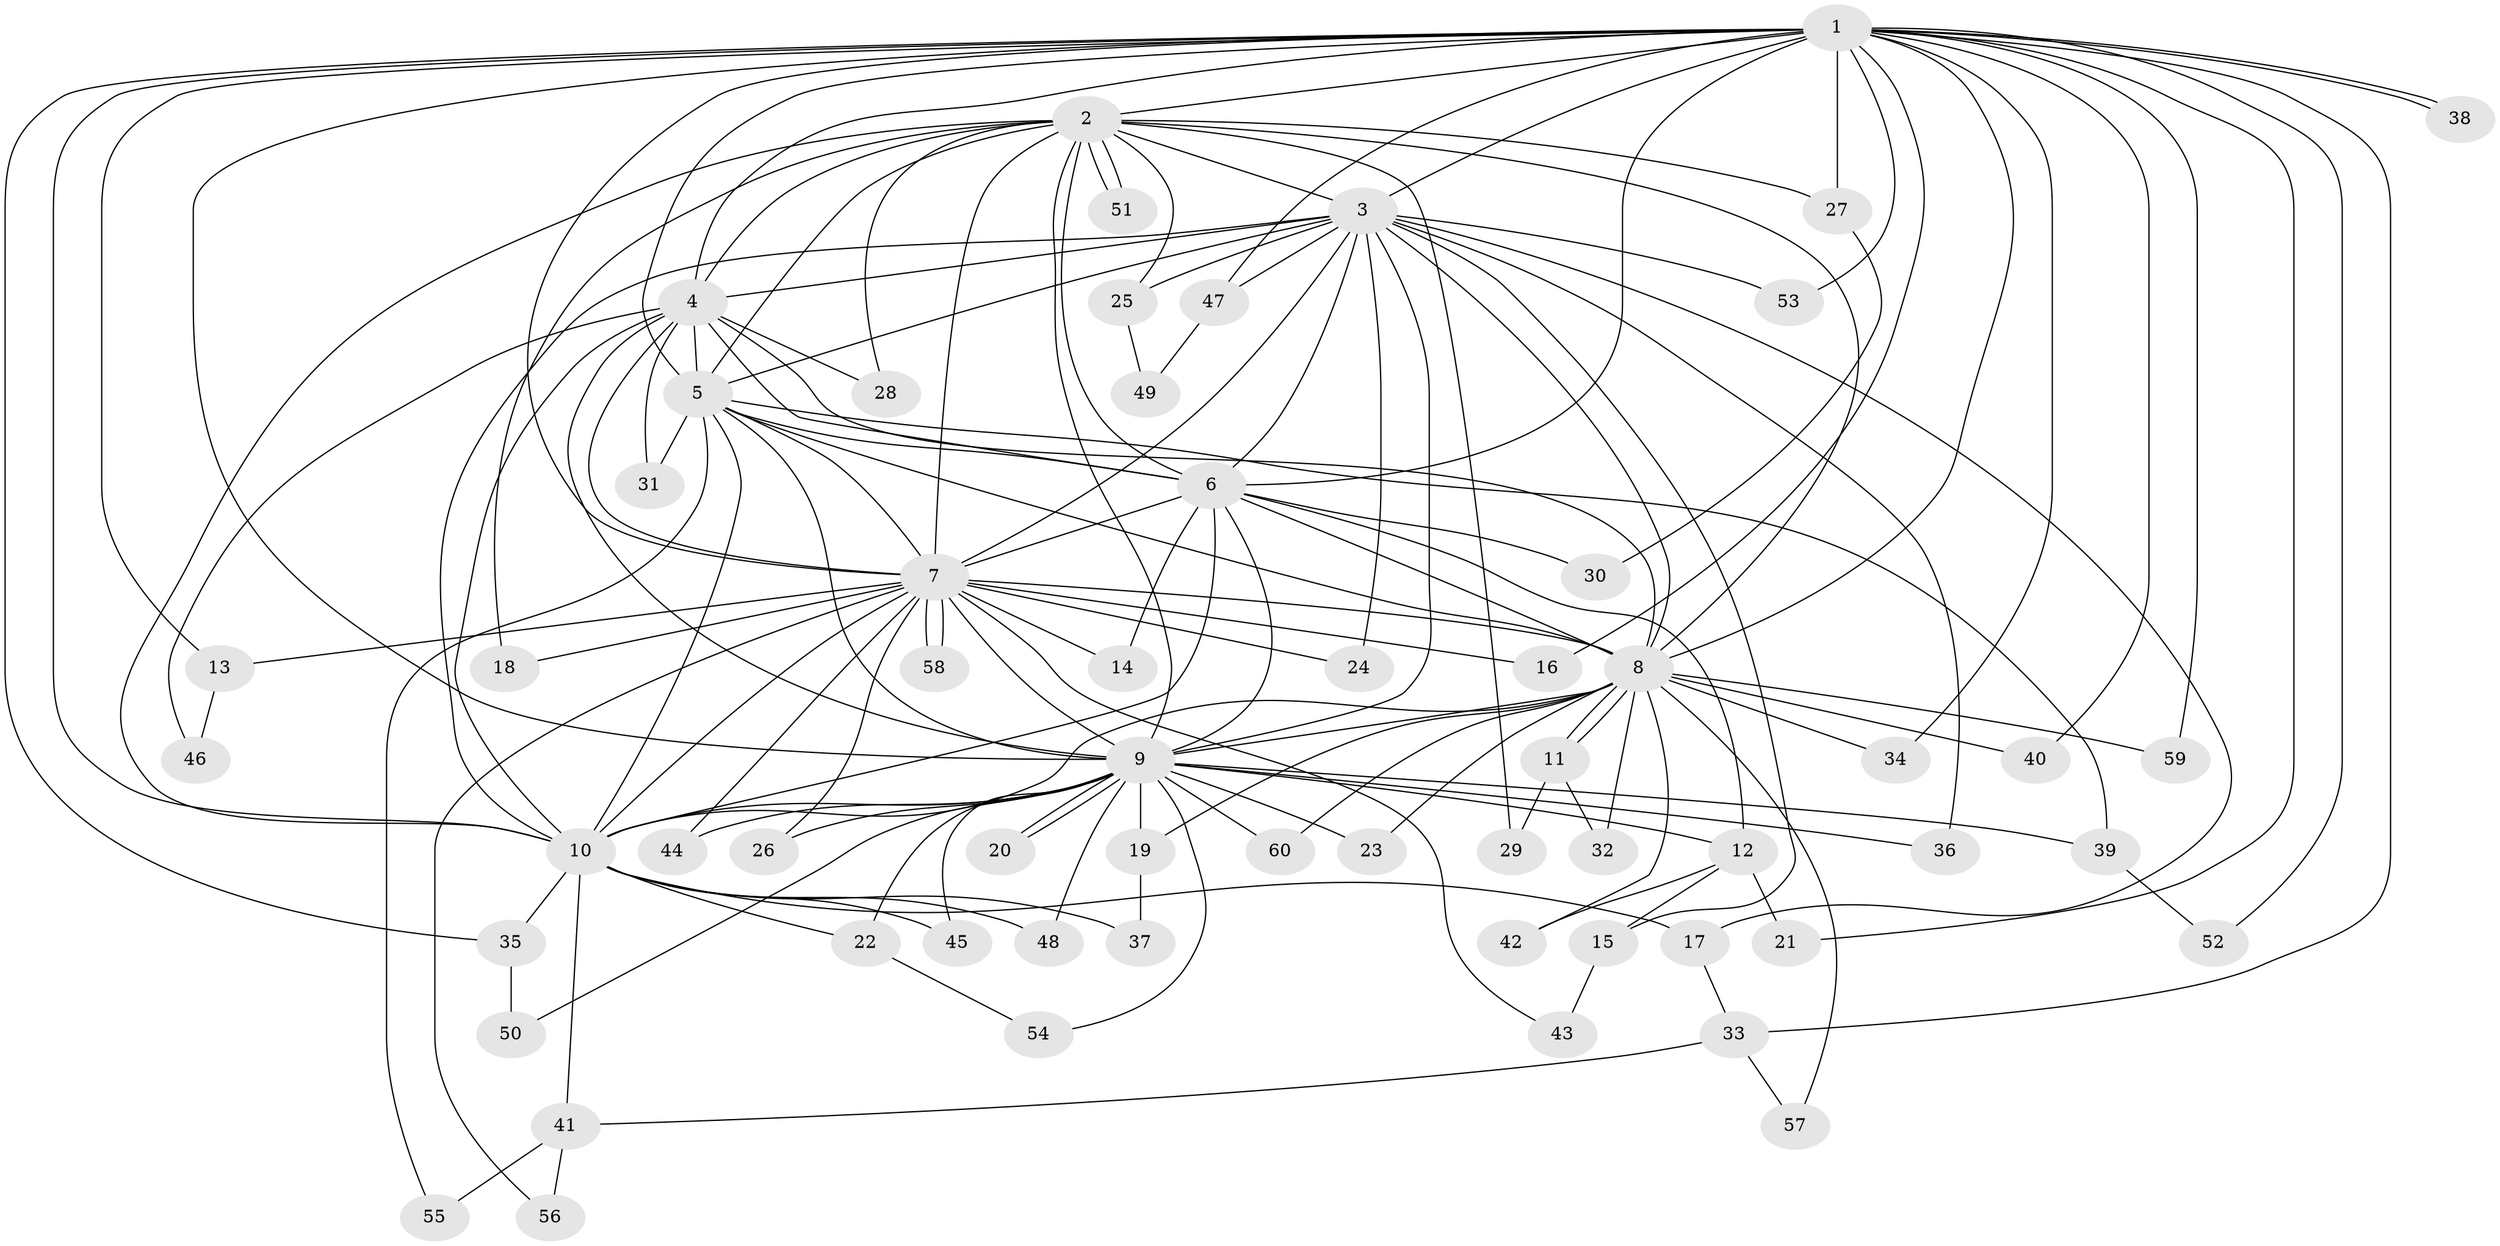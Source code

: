 // Generated by graph-tools (version 1.1) at 2025/11/02/27/25 16:11:06]
// undirected, 60 vertices, 145 edges
graph export_dot {
graph [start="1"]
  node [color=gray90,style=filled];
  1;
  2;
  3;
  4;
  5;
  6;
  7;
  8;
  9;
  10;
  11;
  12;
  13;
  14;
  15;
  16;
  17;
  18;
  19;
  20;
  21;
  22;
  23;
  24;
  25;
  26;
  27;
  28;
  29;
  30;
  31;
  32;
  33;
  34;
  35;
  36;
  37;
  38;
  39;
  40;
  41;
  42;
  43;
  44;
  45;
  46;
  47;
  48;
  49;
  50;
  51;
  52;
  53;
  54;
  55;
  56;
  57;
  58;
  59;
  60;
  1 -- 2;
  1 -- 3;
  1 -- 4;
  1 -- 5;
  1 -- 6;
  1 -- 7;
  1 -- 8;
  1 -- 9;
  1 -- 10;
  1 -- 13;
  1 -- 16;
  1 -- 21;
  1 -- 27;
  1 -- 33;
  1 -- 34;
  1 -- 35;
  1 -- 38;
  1 -- 38;
  1 -- 40;
  1 -- 47;
  1 -- 52;
  1 -- 53;
  1 -- 59;
  2 -- 3;
  2 -- 4;
  2 -- 5;
  2 -- 6;
  2 -- 7;
  2 -- 8;
  2 -- 9;
  2 -- 10;
  2 -- 18;
  2 -- 25;
  2 -- 27;
  2 -- 28;
  2 -- 29;
  2 -- 51;
  2 -- 51;
  3 -- 4;
  3 -- 5;
  3 -- 6;
  3 -- 7;
  3 -- 8;
  3 -- 9;
  3 -- 10;
  3 -- 15;
  3 -- 17;
  3 -- 24;
  3 -- 25;
  3 -- 36;
  3 -- 47;
  3 -- 53;
  4 -- 5;
  4 -- 6;
  4 -- 7;
  4 -- 8;
  4 -- 9;
  4 -- 10;
  4 -- 28;
  4 -- 31;
  4 -- 46;
  5 -- 6;
  5 -- 7;
  5 -- 8;
  5 -- 9;
  5 -- 10;
  5 -- 31;
  5 -- 39;
  5 -- 55;
  6 -- 7;
  6 -- 8;
  6 -- 9;
  6 -- 10;
  6 -- 12;
  6 -- 14;
  6 -- 30;
  7 -- 8;
  7 -- 9;
  7 -- 10;
  7 -- 13;
  7 -- 14;
  7 -- 16;
  7 -- 18;
  7 -- 24;
  7 -- 26;
  7 -- 43;
  7 -- 44;
  7 -- 56;
  7 -- 58;
  7 -- 58;
  8 -- 9;
  8 -- 10;
  8 -- 11;
  8 -- 11;
  8 -- 19;
  8 -- 23;
  8 -- 32;
  8 -- 34;
  8 -- 40;
  8 -- 42;
  8 -- 57;
  8 -- 59;
  8 -- 60;
  9 -- 10;
  9 -- 12;
  9 -- 19;
  9 -- 20;
  9 -- 20;
  9 -- 22;
  9 -- 23;
  9 -- 26;
  9 -- 36;
  9 -- 39;
  9 -- 44;
  9 -- 45;
  9 -- 48;
  9 -- 50;
  9 -- 54;
  9 -- 60;
  10 -- 17;
  10 -- 22;
  10 -- 35;
  10 -- 37;
  10 -- 41;
  10 -- 45;
  10 -- 48;
  11 -- 29;
  11 -- 32;
  12 -- 15;
  12 -- 21;
  12 -- 42;
  13 -- 46;
  15 -- 43;
  17 -- 33;
  19 -- 37;
  22 -- 54;
  25 -- 49;
  27 -- 30;
  33 -- 41;
  33 -- 57;
  35 -- 50;
  39 -- 52;
  41 -- 55;
  41 -- 56;
  47 -- 49;
}
